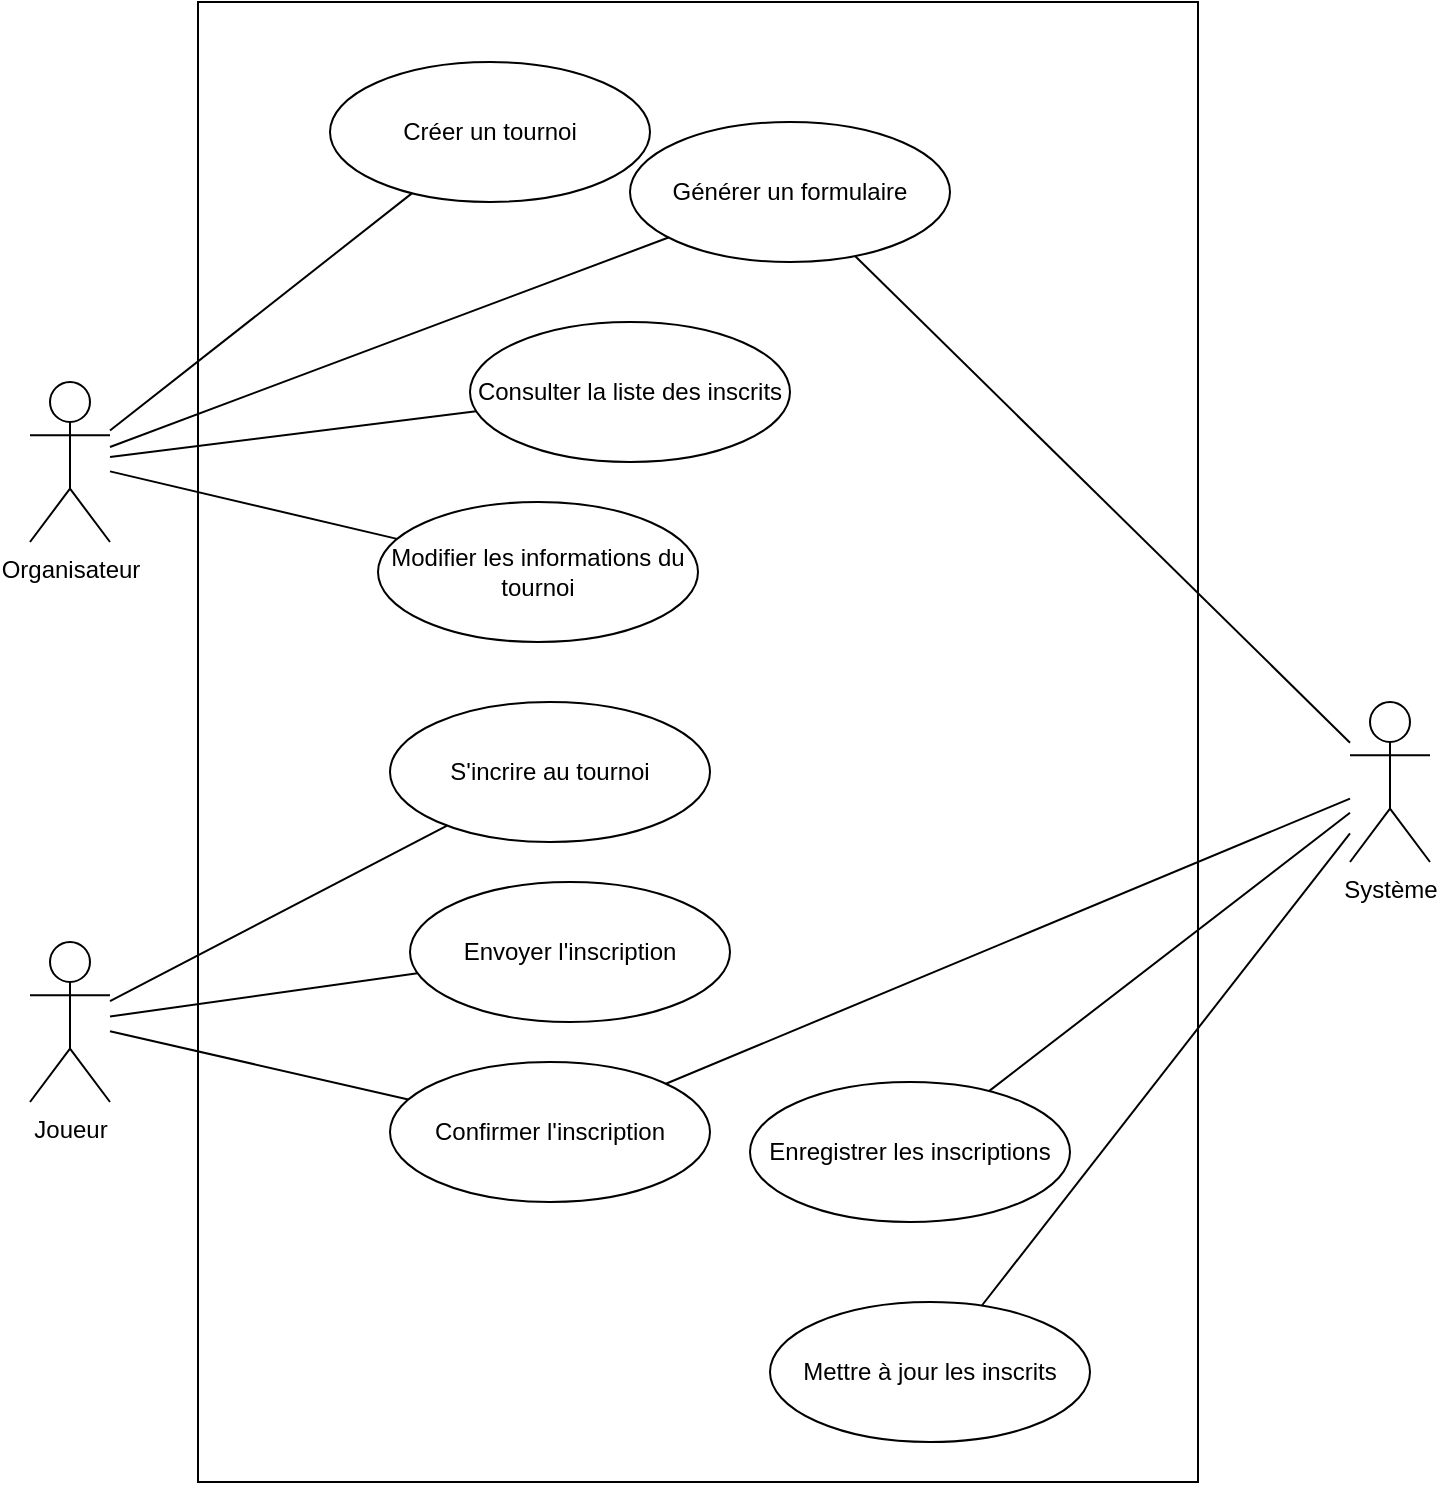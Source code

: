 <mxfile version="22.0.0" type="device">
  <diagram name="Page-1" id="DSmIe4zmm-hFYy10M3N4">
    <mxGraphModel dx="1592" dy="876" grid="1" gridSize="10" guides="1" tooltips="1" connect="1" arrows="1" fold="1" page="1" pageScale="1" pageWidth="827" pageHeight="1169" math="0" shadow="0">
      <root>
        <mxCell id="0" />
        <mxCell id="1" parent="0" />
        <mxCell id="Vdv_MiD-VBsimtEWcE3e-1" value="" style="rounded=0;whiteSpace=wrap;html=1;" vertex="1" parent="1">
          <mxGeometry x="164" y="10" width="500" height="740" as="geometry" />
        </mxCell>
        <mxCell id="Vdv_MiD-VBsimtEWcE3e-2" value="Organisateur" style="shape=umlActor;verticalLabelPosition=bottom;verticalAlign=top;html=1;outlineConnect=0;" vertex="1" parent="1">
          <mxGeometry x="80" y="200" width="40" height="80" as="geometry" />
        </mxCell>
        <mxCell id="Vdv_MiD-VBsimtEWcE3e-4" value="Système" style="shape=umlActor;verticalLabelPosition=bottom;verticalAlign=top;html=1;outlineConnect=0;" vertex="1" parent="1">
          <mxGeometry x="740" y="360" width="40" height="80" as="geometry" />
        </mxCell>
        <mxCell id="Vdv_MiD-VBsimtEWcE3e-5" value="Joueur" style="shape=umlActor;verticalLabelPosition=bottom;verticalAlign=top;html=1;outlineConnect=0;" vertex="1" parent="1">
          <mxGeometry x="80" y="480" width="40" height="80" as="geometry" />
        </mxCell>
        <mxCell id="Vdv_MiD-VBsimtEWcE3e-19" value="Créer un tournoi" style="ellipse;whiteSpace=wrap;html=1;" vertex="1" parent="1">
          <mxGeometry x="230" y="40" width="160" height="70" as="geometry" />
        </mxCell>
        <mxCell id="Vdv_MiD-VBsimtEWcE3e-20" value="Générer un formulaire" style="ellipse;whiteSpace=wrap;html=1;" vertex="1" parent="1">
          <mxGeometry x="380" y="70" width="160" height="70" as="geometry" />
        </mxCell>
        <mxCell id="Vdv_MiD-VBsimtEWcE3e-22" value="Consulter la liste des inscrits" style="ellipse;whiteSpace=wrap;html=1;" vertex="1" parent="1">
          <mxGeometry x="300" y="170" width="160" height="70" as="geometry" />
        </mxCell>
        <mxCell id="Vdv_MiD-VBsimtEWcE3e-23" value="Modifier les informations du tournoi" style="ellipse;whiteSpace=wrap;html=1;" vertex="1" parent="1">
          <mxGeometry x="254" y="260" width="160" height="70" as="geometry" />
        </mxCell>
        <mxCell id="Vdv_MiD-VBsimtEWcE3e-24" value="S&#39;incrire au tournoi" style="ellipse;whiteSpace=wrap;html=1;" vertex="1" parent="1">
          <mxGeometry x="260" y="360" width="160" height="70" as="geometry" />
        </mxCell>
        <mxCell id="Vdv_MiD-VBsimtEWcE3e-25" value="Envoyer l&#39;inscription" style="ellipse;whiteSpace=wrap;html=1;" vertex="1" parent="1">
          <mxGeometry x="270" y="450" width="160" height="70" as="geometry" />
        </mxCell>
        <mxCell id="Vdv_MiD-VBsimtEWcE3e-27" value="Confirmer l&#39;inscription" style="ellipse;whiteSpace=wrap;html=1;" vertex="1" parent="1">
          <mxGeometry x="260" y="540" width="160" height="70" as="geometry" />
        </mxCell>
        <mxCell id="Vdv_MiD-VBsimtEWcE3e-28" value="" style="endArrow=none;html=1;rounded=0;" edge="1" parent="1" source="Vdv_MiD-VBsimtEWcE3e-2" target="Vdv_MiD-VBsimtEWcE3e-19">
          <mxGeometry width="50" height="50" relative="1" as="geometry">
            <mxPoint x="630" y="420" as="sourcePoint" />
            <mxPoint x="680" y="370" as="targetPoint" />
          </mxGeometry>
        </mxCell>
        <mxCell id="Vdv_MiD-VBsimtEWcE3e-29" value="" style="endArrow=none;html=1;rounded=0;" edge="1" parent="1" source="Vdv_MiD-VBsimtEWcE3e-2" target="Vdv_MiD-VBsimtEWcE3e-20">
          <mxGeometry width="50" height="50" relative="1" as="geometry">
            <mxPoint x="260" y="230" as="sourcePoint" />
            <mxPoint x="310" y="180" as="targetPoint" />
          </mxGeometry>
        </mxCell>
        <mxCell id="Vdv_MiD-VBsimtEWcE3e-30" value="" style="endArrow=none;html=1;rounded=0;" edge="1" parent="1" source="Vdv_MiD-VBsimtEWcE3e-2" target="Vdv_MiD-VBsimtEWcE3e-22">
          <mxGeometry width="50" height="50" relative="1" as="geometry">
            <mxPoint x="640" y="430" as="sourcePoint" />
            <mxPoint x="690" y="380" as="targetPoint" />
          </mxGeometry>
        </mxCell>
        <mxCell id="Vdv_MiD-VBsimtEWcE3e-31" value="" style="endArrow=none;html=1;rounded=0;" edge="1" parent="1" source="Vdv_MiD-VBsimtEWcE3e-2" target="Vdv_MiD-VBsimtEWcE3e-23">
          <mxGeometry width="50" height="50" relative="1" as="geometry">
            <mxPoint x="650" y="440" as="sourcePoint" />
            <mxPoint x="700" y="390" as="targetPoint" />
          </mxGeometry>
        </mxCell>
        <mxCell id="Vdv_MiD-VBsimtEWcE3e-32" value="" style="endArrow=none;html=1;rounded=0;" edge="1" parent="1" source="Vdv_MiD-VBsimtEWcE3e-25" target="Vdv_MiD-VBsimtEWcE3e-5">
          <mxGeometry width="50" height="50" relative="1" as="geometry">
            <mxPoint x="660" y="450" as="sourcePoint" />
            <mxPoint x="710" y="400" as="targetPoint" />
          </mxGeometry>
        </mxCell>
        <mxCell id="Vdv_MiD-VBsimtEWcE3e-33" value="" style="endArrow=none;html=1;rounded=0;" edge="1" parent="1" source="Vdv_MiD-VBsimtEWcE3e-5" target="Vdv_MiD-VBsimtEWcE3e-24">
          <mxGeometry width="50" height="50" relative="1" as="geometry">
            <mxPoint x="670" y="460" as="sourcePoint" />
            <mxPoint x="720" y="410" as="targetPoint" />
          </mxGeometry>
        </mxCell>
        <mxCell id="Vdv_MiD-VBsimtEWcE3e-34" value="" style="endArrow=none;html=1;rounded=0;" edge="1" parent="1" source="Vdv_MiD-VBsimtEWcE3e-5" target="Vdv_MiD-VBsimtEWcE3e-27">
          <mxGeometry width="50" height="50" relative="1" as="geometry">
            <mxPoint x="630" y="420" as="sourcePoint" />
            <mxPoint x="680" y="370" as="targetPoint" />
          </mxGeometry>
        </mxCell>
        <mxCell id="Vdv_MiD-VBsimtEWcE3e-35" value="" style="endArrow=none;html=1;rounded=0;" edge="1" parent="1" source="Vdv_MiD-VBsimtEWcE3e-4" target="Vdv_MiD-VBsimtEWcE3e-20">
          <mxGeometry width="50" height="50" relative="1" as="geometry">
            <mxPoint x="630" y="420" as="sourcePoint" />
            <mxPoint x="680" y="370" as="targetPoint" />
          </mxGeometry>
        </mxCell>
        <mxCell id="Vdv_MiD-VBsimtEWcE3e-36" value="" style="endArrow=none;html=1;rounded=0;" edge="1" parent="1" source="Vdv_MiD-VBsimtEWcE3e-27" target="Vdv_MiD-VBsimtEWcE3e-4">
          <mxGeometry width="50" height="50" relative="1" as="geometry">
            <mxPoint x="60" y="400" as="sourcePoint" />
            <mxPoint x="110" y="350" as="targetPoint" />
          </mxGeometry>
        </mxCell>
        <mxCell id="Vdv_MiD-VBsimtEWcE3e-37" value="Enregistrer les inscriptions" style="ellipse;whiteSpace=wrap;html=1;" vertex="1" parent="1">
          <mxGeometry x="440" y="550" width="160" height="70" as="geometry" />
        </mxCell>
        <mxCell id="Vdv_MiD-VBsimtEWcE3e-38" value="" style="endArrow=none;html=1;rounded=0;" edge="1" parent="1" source="Vdv_MiD-VBsimtEWcE3e-37" target="Vdv_MiD-VBsimtEWcE3e-4">
          <mxGeometry width="50" height="50" relative="1" as="geometry">
            <mxPoint x="630" y="420" as="sourcePoint" />
            <mxPoint x="680" y="370" as="targetPoint" />
          </mxGeometry>
        </mxCell>
        <mxCell id="Vdv_MiD-VBsimtEWcE3e-39" value="" style="endArrow=none;html=1;rounded=0;" edge="1" parent="1" source="Vdv_MiD-VBsimtEWcE3e-40" target="Vdv_MiD-VBsimtEWcE3e-4">
          <mxGeometry width="50" height="50" relative="1" as="geometry">
            <mxPoint x="630" y="420" as="sourcePoint" />
            <mxPoint x="680" y="370" as="targetPoint" />
          </mxGeometry>
        </mxCell>
        <mxCell id="Vdv_MiD-VBsimtEWcE3e-40" value="Mettre à jour les inscrits" style="ellipse;whiteSpace=wrap;html=1;" vertex="1" parent="1">
          <mxGeometry x="450" y="660" width="160" height="70" as="geometry" />
        </mxCell>
      </root>
    </mxGraphModel>
  </diagram>
</mxfile>
